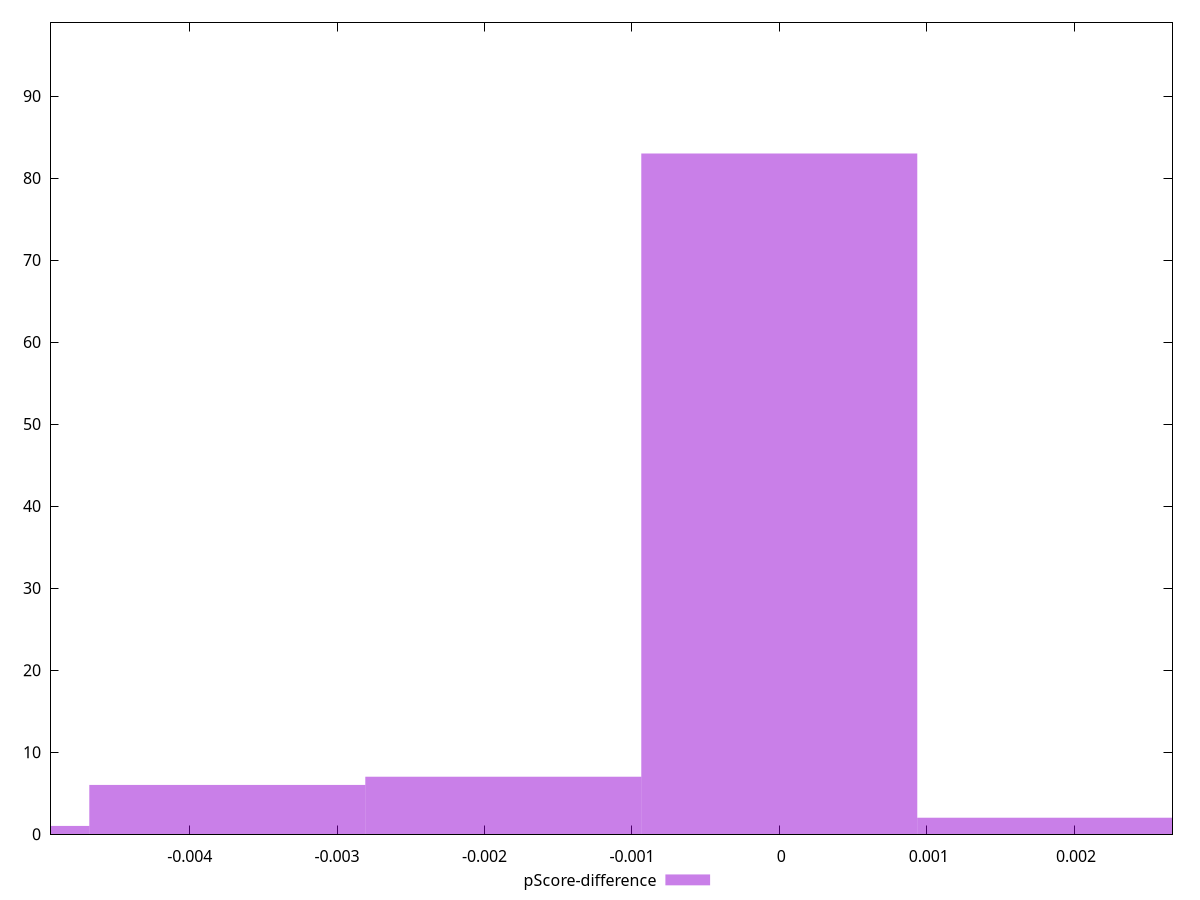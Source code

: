 reset

$pScoreDifference <<EOF
0 83
-0.001872457401737028 7
-0.003744914803474056 6
0.001872457401737028 2
-0.005617372205211084 1
EOF

set key outside below
set boxwidth 0.001872457401737028
set xrange [-0.004947777777777773:0.0026677777777778244]
set yrange [0:99]
set trange [0:99]
set style fill transparent solid 0.5 noborder
set terminal svg size 640, 490 enhanced background rgb 'white'
set output "reports/report_00027_2021-02-24T12-40-31.850Z/uses-rel-preconnect/samples/card/pScore-difference/histogram.svg"

plot $pScoreDifference title "pScore-difference" with boxes

reset
